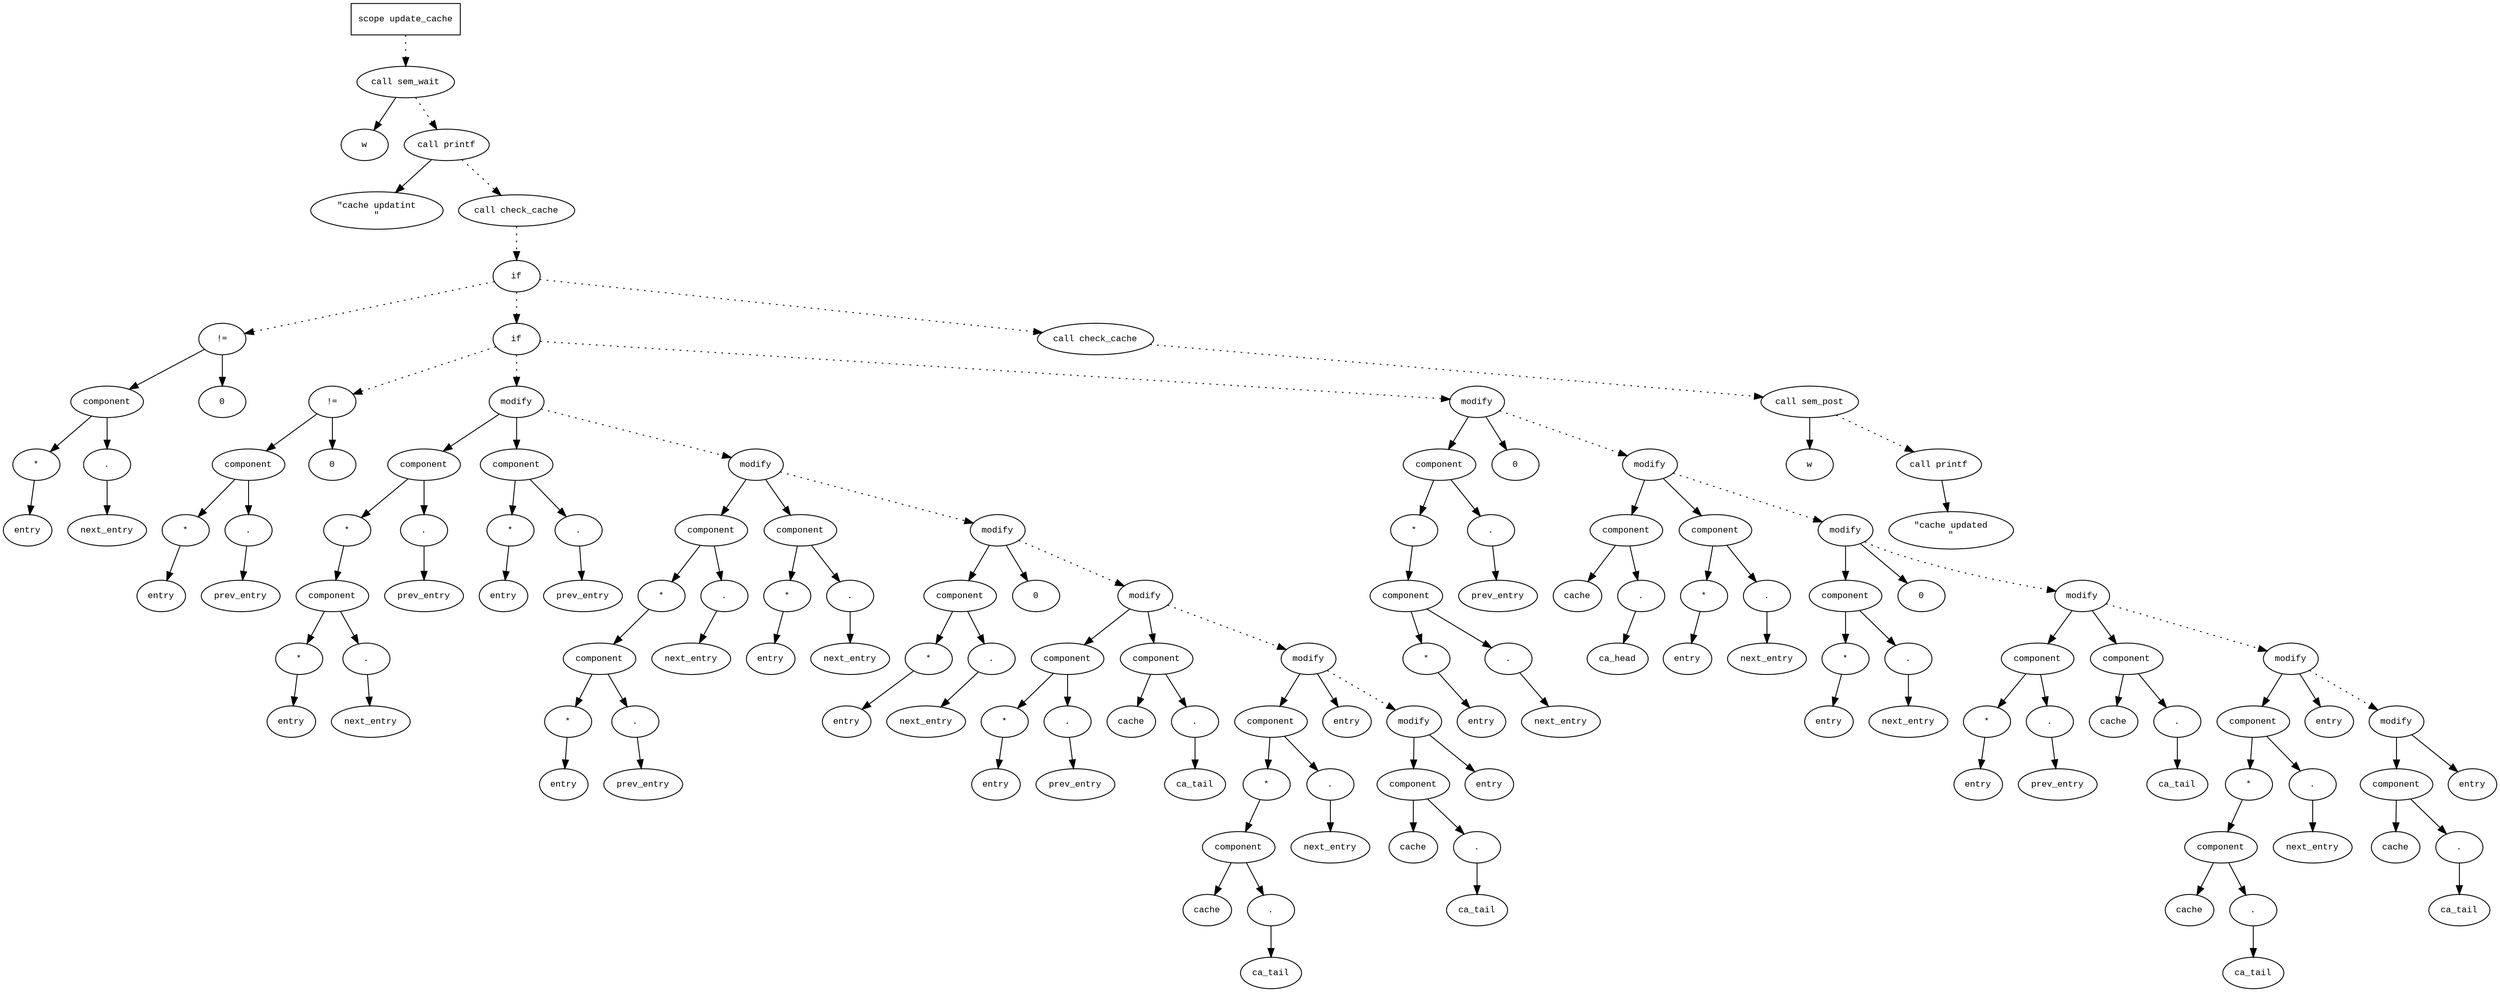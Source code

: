 digraph AST {
  graph [fontname="Times New Roman",fontsize=10];
  node  [fontname="Courier New",fontsize=10];
  edge  [fontname="Times New Roman",fontsize=10];

  node1 [label="scope update_cache",shape=box];
  node2 [label="call sem_wait",shape=ellipse];
  node3 [label="w",shape=ellipse];
  node2->node3;
  node1 -> node2 [style=dotted]
  node4 [label="call printf",shape=ellipse];
  node5 [label="\"cache updatint
\"",shape=ellipse];
  node4->node5;
  node2 -> node4 [style=dotted]
  node6 [label="call check_cache",shape=ellipse];
  node4 -> node6 [style=dotted]
  node7 [label="if",shape=ellipse];
  node8 [label="!=",shape=ellipse];
  node9 [label="component",shape=ellipse];
  node8->node9;
  node10 [label="*",shape=ellipse];
  node11 [label="entry",shape=ellipse];
  node10->node11;
  node9->node10;
  node12 [label=".",shape=ellipse];
  node9->node12;
  node13 [label="next_entry",shape=ellipse];
  node12->node13;
  node14 [label="0",shape=ellipse];
  node8->node14;
  node7 -> node8 [style=dotted]
  node15 [label="if",shape=ellipse];
  node7 -> node15 [style=dotted]
  node16 [label="!=",shape=ellipse];
  node17 [label="component",shape=ellipse];
  node16->node17;
  node18 [label="*",shape=ellipse];
  node19 [label="entry",shape=ellipse];
  node18->node19;
  node17->node18;
  node20 [label=".",shape=ellipse];
  node17->node20;
  node21 [label="prev_entry",shape=ellipse];
  node20->node21;
  node22 [label="0",shape=ellipse];
  node16->node22;
  node15 -> node16 [style=dotted]
  node23 [label="modify",shape=ellipse];
  node24 [label="component",shape=ellipse];
  node23->node24;
  node25 [label="*",shape=ellipse];
  node26 [label="component",shape=ellipse];
  node25->node26;
  node27 [label="*",shape=ellipse];
  node28 [label="entry",shape=ellipse];
  node27->node28;
  node26->node27;
  node29 [label=".",shape=ellipse];
  node26->node29;
  node30 [label="next_entry",shape=ellipse];
  node29->node30;
  node24->node25;
  node31 [label=".",shape=ellipse];
  node24->node31;
  node32 [label="prev_entry",shape=ellipse];
  node31->node32;
  node33 [label="component",shape=ellipse];
  node23->node33;
  node34 [label="*",shape=ellipse];
  node35 [label="entry",shape=ellipse];
  node34->node35;
  node33->node34;
  node36 [label=".",shape=ellipse];
  node33->node36;
  node37 [label="prev_entry",shape=ellipse];
  node36->node37;
  node15 -> node23 [style=dotted]
  node38 [label="modify",shape=ellipse];
  node39 [label="component",shape=ellipse];
  node38->node39;
  node40 [label="*",shape=ellipse];
  node41 [label="component",shape=ellipse];
  node40->node41;
  node42 [label="*",shape=ellipse];
  node43 [label="entry",shape=ellipse];
  node42->node43;
  node41->node42;
  node44 [label=".",shape=ellipse];
  node41->node44;
  node45 [label="prev_entry",shape=ellipse];
  node44->node45;
  node39->node40;
  node46 [label=".",shape=ellipse];
  node39->node46;
  node47 [label="next_entry",shape=ellipse];
  node46->node47;
  node48 [label="component",shape=ellipse];
  node38->node48;
  node49 [label="*",shape=ellipse];
  node50 [label="entry",shape=ellipse];
  node49->node50;
  node48->node49;
  node51 [label=".",shape=ellipse];
  node48->node51;
  node52 [label="next_entry",shape=ellipse];
  node51->node52;
  node23 -> node38 [style=dotted]
  node53 [label="modify",shape=ellipse];
  node54 [label="component",shape=ellipse];
  node53->node54;
  node55 [label="*",shape=ellipse];
  node56 [label="entry",shape=ellipse];
  node55->node56;
  node54->node55;
  node57 [label=".",shape=ellipse];
  node54->node57;
  node58 [label="next_entry",shape=ellipse];
  node57->node58;
  node59 [label="0",shape=ellipse];
  node53->node59;
  node38 -> node53 [style=dotted]
  node60 [label="modify",shape=ellipse];
  node61 [label="component",shape=ellipse];
  node60->node61;
  node62 [label="*",shape=ellipse];
  node63 [label="entry",shape=ellipse];
  node62->node63;
  node61->node62;
  node64 [label=".",shape=ellipse];
  node61->node64;
  node65 [label="prev_entry",shape=ellipse];
  node64->node65;
  node66 [label="component",shape=ellipse];
  node60->node66;
  node67 [label="cache",shape=ellipse];
  node66->node67;
  node68 [label=".",shape=ellipse];
  node66->node68;
  node69 [label="ca_tail",shape=ellipse];
  node68->node69;
  node53 -> node60 [style=dotted]
  node70 [label="modify",shape=ellipse];
  node71 [label="component",shape=ellipse];
  node70->node71;
  node72 [label="*",shape=ellipse];
  node73 [label="component",shape=ellipse];
  node72->node73;
  node74 [label="cache",shape=ellipse];
  node73->node74;
  node75 [label=".",shape=ellipse];
  node73->node75;
  node76 [label="ca_tail",shape=ellipse];
  node75->node76;
  node71->node72;
  node77 [label=".",shape=ellipse];
  node71->node77;
  node78 [label="next_entry",shape=ellipse];
  node77->node78;
  node79 [label="entry",shape=ellipse];
  node70->node79;
  node60 -> node70 [style=dotted]
  node80 [label="modify",shape=ellipse];
  node81 [label="component",shape=ellipse];
  node80->node81;
  node82 [label="cache",shape=ellipse];
  node81->node82;
  node83 [label=".",shape=ellipse];
  node81->node83;
  node84 [label="ca_tail",shape=ellipse];
  node83->node84;
  node85 [label="entry",shape=ellipse];
  node80->node85;
  node70 -> node80 [style=dotted]
  node86 [label="modify",shape=ellipse];
  node87 [label="component",shape=ellipse];
  node86->node87;
  node88 [label="*",shape=ellipse];
  node89 [label="component",shape=ellipse];
  node88->node89;
  node90 [label="*",shape=ellipse];
  node91 [label="entry",shape=ellipse];
  node90->node91;
  node89->node90;
  node92 [label=".",shape=ellipse];
  node89->node92;
  node93 [label="next_entry",shape=ellipse];
  node92->node93;
  node87->node88;
  node94 [label=".",shape=ellipse];
  node87->node94;
  node95 [label="prev_entry",shape=ellipse];
  node94->node95;
  node96 [label="0",shape=ellipse];
  node86->node96;
  node15 -> node86 [style=dotted]
  node97 [label="modify",shape=ellipse];
  node98 [label="component",shape=ellipse];
  node97->node98;
  node99 [label="cache",shape=ellipse];
  node98->node99;
  node100 [label=".",shape=ellipse];
  node98->node100;
  node101 [label="ca_head",shape=ellipse];
  node100->node101;
  node102 [label="component",shape=ellipse];
  node97->node102;
  node103 [label="*",shape=ellipse];
  node104 [label="entry",shape=ellipse];
  node103->node104;
  node102->node103;
  node105 [label=".",shape=ellipse];
  node102->node105;
  node106 [label="next_entry",shape=ellipse];
  node105->node106;
  node86 -> node97 [style=dotted]
  node107 [label="modify",shape=ellipse];
  node108 [label="component",shape=ellipse];
  node107->node108;
  node109 [label="*",shape=ellipse];
  node110 [label="entry",shape=ellipse];
  node109->node110;
  node108->node109;
  node111 [label=".",shape=ellipse];
  node108->node111;
  node112 [label="next_entry",shape=ellipse];
  node111->node112;
  node113 [label="0",shape=ellipse];
  node107->node113;
  node97 -> node107 [style=dotted]
  node114 [label="modify",shape=ellipse];
  node115 [label="component",shape=ellipse];
  node114->node115;
  node116 [label="*",shape=ellipse];
  node117 [label="entry",shape=ellipse];
  node116->node117;
  node115->node116;
  node118 [label=".",shape=ellipse];
  node115->node118;
  node119 [label="prev_entry",shape=ellipse];
  node118->node119;
  node120 [label="component",shape=ellipse];
  node114->node120;
  node121 [label="cache",shape=ellipse];
  node120->node121;
  node122 [label=".",shape=ellipse];
  node120->node122;
  node123 [label="ca_tail",shape=ellipse];
  node122->node123;
  node107 -> node114 [style=dotted]
  node124 [label="modify",shape=ellipse];
  node125 [label="component",shape=ellipse];
  node124->node125;
  node126 [label="*",shape=ellipse];
  node127 [label="component",shape=ellipse];
  node126->node127;
  node128 [label="cache",shape=ellipse];
  node127->node128;
  node129 [label=".",shape=ellipse];
  node127->node129;
  node130 [label="ca_tail",shape=ellipse];
  node129->node130;
  node125->node126;
  node131 [label=".",shape=ellipse];
  node125->node131;
  node132 [label="next_entry",shape=ellipse];
  node131->node132;
  node133 [label="entry",shape=ellipse];
  node124->node133;
  node114 -> node124 [style=dotted]
  node134 [label="modify",shape=ellipse];
  node135 [label="component",shape=ellipse];
  node134->node135;
  node136 [label="cache",shape=ellipse];
  node135->node136;
  node137 [label=".",shape=ellipse];
  node135->node137;
  node138 [label="ca_tail",shape=ellipse];
  node137->node138;
  node139 [label="entry",shape=ellipse];
  node134->node139;
  node124 -> node134 [style=dotted]
  node6 -> node7 [style=dotted]
  node140 [label="call check_cache",shape=ellipse];
  node7 -> node140 [style=dotted]
  node141 [label="call sem_post",shape=ellipse];
  node142 [label="w",shape=ellipse];
  node141->node142;
  node140 -> node141 [style=dotted]
  node143 [label="call printf",shape=ellipse];
  node144 [label="\"cache updated
\"",shape=ellipse];
  node143->node144;
  node141 -> node143 [style=dotted]
} 